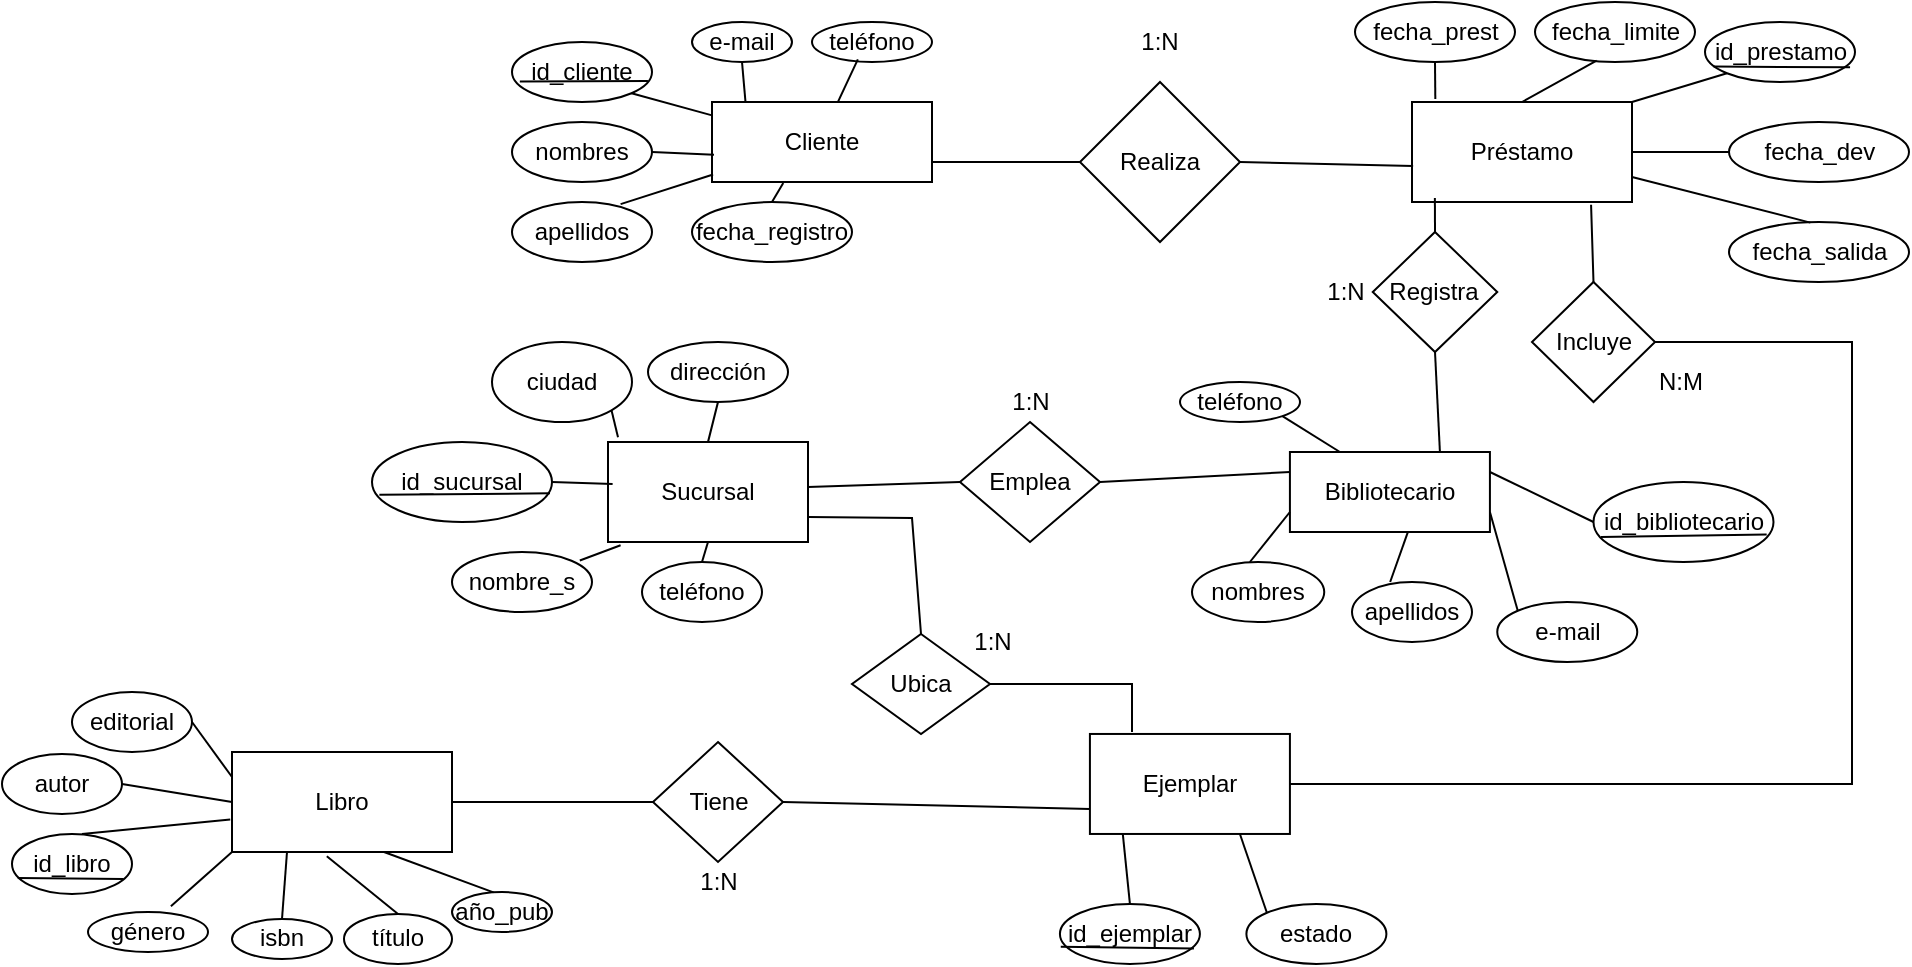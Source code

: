 <mxfile version="26.2.2">
  <diagram id="C6e6HWji11K8Lzq0SIaq" name="Página-2">
    <mxGraphModel dx="1836" dy="613" grid="1" gridSize="10" guides="1" tooltips="1" connect="1" arrows="1" fold="1" page="1" pageScale="1" pageWidth="827" pageHeight="1169" math="0" shadow="0">
      <root>
        <mxCell id="0" />
        <mxCell id="1" parent="0" />
        <mxCell id="Ds_5t9uh8OZDHHNs5jms-2" value="Bibliotecario" style="rounded=0;whiteSpace=wrap;html=1;" parent="1" vertex="1">
          <mxGeometry x="438.96" y="245" width="100" height="40" as="geometry" />
        </mxCell>
        <mxCell id="hqkC7DTs1dxoAoF3-BXV-1" value="Cliente" style="rounded=0;whiteSpace=wrap;html=1;" parent="1" vertex="1">
          <mxGeometry x="150" y="70" width="110" height="40" as="geometry" />
        </mxCell>
        <mxCell id="R-KHB7lNKCPhT3e_57Wl-1" value="id_cliente" style="ellipse;whiteSpace=wrap;html=1;" parent="1" vertex="1">
          <mxGeometry x="50" y="40" width="70" height="30" as="geometry" />
        </mxCell>
        <mxCell id="R-KHB7lNKCPhT3e_57Wl-2" value="" style="endArrow=none;html=1;rounded=0;entryX=1;entryY=1;entryDx=0;entryDy=0;exitX=-0.004;exitY=0.164;exitDx=0;exitDy=0;exitPerimeter=0;" parent="1" source="hqkC7DTs1dxoAoF3-BXV-1" target="R-KHB7lNKCPhT3e_57Wl-1" edge="1">
          <mxGeometry width="50" height="50" relative="1" as="geometry">
            <mxPoint x="380" y="130" as="sourcePoint" />
            <mxPoint x="430" y="80" as="targetPoint" />
          </mxGeometry>
        </mxCell>
        <mxCell id="R-KHB7lNKCPhT3e_57Wl-3" value="" style="endArrow=none;html=1;rounded=0;entryX=0.056;entryY=0.657;entryDx=0;entryDy=0;entryPerimeter=0;exitX=0.971;exitY=0.648;exitDx=0;exitDy=0;exitPerimeter=0;" parent="1" source="R-KHB7lNKCPhT3e_57Wl-1" target="R-KHB7lNKCPhT3e_57Wl-1" edge="1">
          <mxGeometry width="50" height="50" relative="1" as="geometry">
            <mxPoint x="380" y="130" as="sourcePoint" />
            <mxPoint x="248.857" y="10" as="targetPoint" />
          </mxGeometry>
        </mxCell>
        <mxCell id="R-KHB7lNKCPhT3e_57Wl-4" value="nombres" style="ellipse;whiteSpace=wrap;html=1;" parent="1" vertex="1">
          <mxGeometry x="50" y="80" width="70" height="30" as="geometry" />
        </mxCell>
        <mxCell id="R-KHB7lNKCPhT3e_57Wl-5" value="" style="endArrow=none;html=1;rounded=0;entryX=1;entryY=0.5;entryDx=0;entryDy=0;exitX=0.009;exitY=0.659;exitDx=0;exitDy=0;exitPerimeter=0;" parent="1" source="hqkC7DTs1dxoAoF3-BXV-1" target="R-KHB7lNKCPhT3e_57Wl-4" edge="1">
          <mxGeometry width="50" height="50" relative="1" as="geometry">
            <mxPoint x="380" y="70" as="sourcePoint" />
            <mxPoint x="430" y="20" as="targetPoint" />
          </mxGeometry>
        </mxCell>
        <mxCell id="R-KHB7lNKCPhT3e_57Wl-6" value="apellidos" style="ellipse;whiteSpace=wrap;html=1;" parent="1" vertex="1">
          <mxGeometry x="50" y="120" width="70" height="30" as="geometry" />
        </mxCell>
        <mxCell id="R-KHB7lNKCPhT3e_57Wl-7" value="" style="endArrow=none;html=1;rounded=0;exitX=0.776;exitY=0.035;exitDx=0;exitDy=0;exitPerimeter=0;entryX=0.005;entryY=0.907;entryDx=0;entryDy=0;entryPerimeter=0;" parent="1" source="R-KHB7lNKCPhT3e_57Wl-6" target="hqkC7DTs1dxoAoF3-BXV-1" edge="1">
          <mxGeometry width="50" height="50" relative="1" as="geometry">
            <mxPoint x="160" y="120" as="sourcePoint" />
            <mxPoint x="210" y="70" as="targetPoint" />
          </mxGeometry>
        </mxCell>
        <mxCell id="R-KHB7lNKCPhT3e_57Wl-8" value="e-mail" style="ellipse;whiteSpace=wrap;html=1;" parent="1" vertex="1">
          <mxGeometry x="140" y="30" width="50" height="20" as="geometry" />
        </mxCell>
        <mxCell id="R-KHB7lNKCPhT3e_57Wl-9" value="" style="endArrow=none;html=1;rounded=0;entryX=0.5;entryY=1;entryDx=0;entryDy=0;exitX=0.152;exitY=-0.008;exitDx=0;exitDy=0;exitPerimeter=0;" parent="1" source="hqkC7DTs1dxoAoF3-BXV-1" target="R-KHB7lNKCPhT3e_57Wl-8" edge="1">
          <mxGeometry width="50" height="50" relative="1" as="geometry">
            <mxPoint x="160" y="120" as="sourcePoint" />
            <mxPoint x="210" y="70" as="targetPoint" />
          </mxGeometry>
        </mxCell>
        <mxCell id="R-KHB7lNKCPhT3e_57Wl-10" value="teléfono" style="ellipse;whiteSpace=wrap;html=1;" parent="1" vertex="1">
          <mxGeometry x="200" y="30" width="60" height="20" as="geometry" />
        </mxCell>
        <mxCell id="R-KHB7lNKCPhT3e_57Wl-11" value="" style="endArrow=none;html=1;rounded=0;entryX=0.382;entryY=0.933;entryDx=0;entryDy=0;entryPerimeter=0;exitX=0.572;exitY=0.002;exitDx=0;exitDy=0;exitPerimeter=0;" parent="1" source="hqkC7DTs1dxoAoF3-BXV-1" target="R-KHB7lNKCPhT3e_57Wl-10" edge="1">
          <mxGeometry width="50" height="50" relative="1" as="geometry">
            <mxPoint x="160" y="120" as="sourcePoint" />
            <mxPoint x="210" y="70" as="targetPoint" />
          </mxGeometry>
        </mxCell>
        <mxCell id="R-KHB7lNKCPhT3e_57Wl-13" value="fecha_registro" style="ellipse;whiteSpace=wrap;html=1;" parent="1" vertex="1">
          <mxGeometry x="140" y="120" width="80" height="30" as="geometry" />
        </mxCell>
        <mxCell id="R-KHB7lNKCPhT3e_57Wl-14" value="" style="endArrow=none;html=1;rounded=0;entryX=0.324;entryY=1.013;entryDx=0;entryDy=0;entryPerimeter=0;exitX=0.5;exitY=0;exitDx=0;exitDy=0;" parent="1" source="R-KHB7lNKCPhT3e_57Wl-13" target="hqkC7DTs1dxoAoF3-BXV-1" edge="1">
          <mxGeometry width="50" height="50" relative="1" as="geometry">
            <mxPoint x="160" y="120" as="sourcePoint" />
            <mxPoint x="210" y="70" as="targetPoint" />
          </mxGeometry>
        </mxCell>
        <mxCell id="R-KHB7lNKCPhT3e_57Wl-15" value="id_bibliotecario" style="ellipse;whiteSpace=wrap;html=1;" parent="1" vertex="1">
          <mxGeometry x="590.75" y="260" width="90" height="40" as="geometry" />
        </mxCell>
        <mxCell id="R-KHB7lNKCPhT3e_57Wl-16" value="" style="endArrow=none;html=1;rounded=0;entryX=0.962;entryY=0.657;entryDx=0;entryDy=0;entryPerimeter=0;exitX=0.041;exitY=0.686;exitDx=0;exitDy=0;exitPerimeter=0;" parent="1" source="R-KHB7lNKCPhT3e_57Wl-15" target="R-KHB7lNKCPhT3e_57Wl-15" edge="1">
          <mxGeometry width="50" height="50" relative="1" as="geometry">
            <mxPoint x="423.75" y="295" as="sourcePoint" />
            <mxPoint x="473.75" y="245" as="targetPoint" />
          </mxGeometry>
        </mxCell>
        <mxCell id="R-KHB7lNKCPhT3e_57Wl-17" value="" style="endArrow=none;html=1;rounded=0;entryX=0;entryY=0.5;entryDx=0;entryDy=0;exitX=1;exitY=0.25;exitDx=0;exitDy=0;" parent="1" source="Ds_5t9uh8OZDHHNs5jms-2" target="R-KHB7lNKCPhT3e_57Wl-15" edge="1">
          <mxGeometry width="50" height="50" relative="1" as="geometry">
            <mxPoint x="478.75" y="285" as="sourcePoint" />
            <mxPoint x="453.75" y="235" as="targetPoint" />
          </mxGeometry>
        </mxCell>
        <mxCell id="R-KHB7lNKCPhT3e_57Wl-18" value="nombres" style="ellipse;whiteSpace=wrap;html=1;" parent="1" vertex="1">
          <mxGeometry x="390" y="300" width="66.12" height="30" as="geometry" />
        </mxCell>
        <mxCell id="R-KHB7lNKCPhT3e_57Wl-19" value="" style="endArrow=none;html=1;rounded=0;entryX=0;entryY=0.75;entryDx=0;entryDy=0;exitX=0.438;exitY=0;exitDx=0;exitDy=0;exitPerimeter=0;" parent="1" source="R-KHB7lNKCPhT3e_57Wl-18" target="Ds_5t9uh8OZDHHNs5jms-2" edge="1">
          <mxGeometry width="50" height="50" relative="1" as="geometry">
            <mxPoint x="403.75" y="265" as="sourcePoint" />
            <mxPoint x="453.75" y="215" as="targetPoint" />
          </mxGeometry>
        </mxCell>
        <mxCell id="R-KHB7lNKCPhT3e_57Wl-20" value="apellidos" style="ellipse;whiteSpace=wrap;html=1;" parent="1" vertex="1">
          <mxGeometry x="470" y="310" width="60" height="30" as="geometry" />
        </mxCell>
        <mxCell id="R-KHB7lNKCPhT3e_57Wl-21" value="" style="endArrow=none;html=1;rounded=0;entryX=0.591;entryY=0.993;entryDx=0;entryDy=0;entryPerimeter=0;exitX=0.318;exitY=0;exitDx=0;exitDy=0;exitPerimeter=0;" parent="1" source="R-KHB7lNKCPhT3e_57Wl-20" target="Ds_5t9uh8OZDHHNs5jms-2" edge="1">
          <mxGeometry width="50" height="50" relative="1" as="geometry">
            <mxPoint x="403.75" y="265" as="sourcePoint" />
            <mxPoint x="453.75" y="215" as="targetPoint" />
          </mxGeometry>
        </mxCell>
        <mxCell id="R-KHB7lNKCPhT3e_57Wl-22" value="e-mail" style="ellipse;whiteSpace=wrap;html=1;" parent="1" vertex="1">
          <mxGeometry x="542.63" y="320" width="70" height="30" as="geometry" />
        </mxCell>
        <mxCell id="R-KHB7lNKCPhT3e_57Wl-23" value="" style="endArrow=none;html=1;rounded=0;entryX=0;entryY=0;entryDx=0;entryDy=0;exitX=1;exitY=0.75;exitDx=0;exitDy=0;" parent="1" source="Ds_5t9uh8OZDHHNs5jms-2" target="R-KHB7lNKCPhT3e_57Wl-22" edge="1">
          <mxGeometry width="50" height="50" relative="1" as="geometry">
            <mxPoint x="403.75" y="265" as="sourcePoint" />
            <mxPoint x="453.75" y="215" as="targetPoint" />
          </mxGeometry>
        </mxCell>
        <mxCell id="R-KHB7lNKCPhT3e_57Wl-24" value="Libro" style="rounded=0;whiteSpace=wrap;html=1;" parent="1" vertex="1">
          <mxGeometry x="-90" y="395" width="110" height="50" as="geometry" />
        </mxCell>
        <mxCell id="R-KHB7lNKCPhT3e_57Wl-25" value="id_libro" style="ellipse;whiteSpace=wrap;html=1;" parent="1" vertex="1">
          <mxGeometry x="-200" y="435.98" width="60" height="30" as="geometry" />
        </mxCell>
        <mxCell id="R-KHB7lNKCPhT3e_57Wl-26" value="isbn" style="ellipse;whiteSpace=wrap;html=1;" parent="1" vertex="1">
          <mxGeometry x="-90" y="478.48" width="50" height="20" as="geometry" />
        </mxCell>
        <mxCell id="R-KHB7lNKCPhT3e_57Wl-27" value="título" style="ellipse;whiteSpace=wrap;html=1;" parent="1" vertex="1">
          <mxGeometry x="-34" y="475.98" width="54" height="25" as="geometry" />
        </mxCell>
        <mxCell id="R-KHB7lNKCPhT3e_57Wl-29" value="autor" style="ellipse;whiteSpace=wrap;html=1;" parent="1" vertex="1">
          <mxGeometry x="-205" y="395.98" width="60" height="30" as="geometry" />
        </mxCell>
        <mxCell id="R-KHB7lNKCPhT3e_57Wl-30" value="" style="endArrow=none;html=1;rounded=0;exitX=1;exitY=0.5;exitDx=0;exitDy=0;entryX=0;entryY=0.5;entryDx=0;entryDy=0;" parent="1" source="R-KHB7lNKCPhT3e_57Wl-29" target="R-KHB7lNKCPhT3e_57Wl-24" edge="1">
          <mxGeometry width="50" height="50" relative="1" as="geometry">
            <mxPoint x="-106" y="340" as="sourcePoint" />
            <mxPoint x="-56" y="290" as="targetPoint" />
          </mxGeometry>
        </mxCell>
        <mxCell id="R-KHB7lNKCPhT3e_57Wl-31" value="" style="endArrow=none;html=1;rounded=0;exitX=0.583;exitY=0;exitDx=0;exitDy=0;exitPerimeter=0;entryX=-0.008;entryY=0.674;entryDx=0;entryDy=0;entryPerimeter=0;" parent="1" source="R-KHB7lNKCPhT3e_57Wl-25" target="R-KHB7lNKCPhT3e_57Wl-24" edge="1">
          <mxGeometry width="50" height="50" relative="1" as="geometry">
            <mxPoint x="-106" y="340" as="sourcePoint" />
            <mxPoint x="-56" y="290" as="targetPoint" />
          </mxGeometry>
        </mxCell>
        <mxCell id="R-KHB7lNKCPhT3e_57Wl-32" value="" style="endArrow=none;html=1;rounded=0;entryX=0.25;entryY=1;entryDx=0;entryDy=0;exitX=0.5;exitY=0;exitDx=0;exitDy=0;" parent="1" source="R-KHB7lNKCPhT3e_57Wl-26" target="R-KHB7lNKCPhT3e_57Wl-24" edge="1">
          <mxGeometry width="50" height="50" relative="1" as="geometry">
            <mxPoint x="-286" y="460" as="sourcePoint" />
            <mxPoint x="-236" y="410" as="targetPoint" />
          </mxGeometry>
        </mxCell>
        <mxCell id="R-KHB7lNKCPhT3e_57Wl-33" value="" style="endArrow=none;html=1;rounded=0;entryX=0.431;entryY=1.042;entryDx=0;entryDy=0;exitX=0.5;exitY=0;exitDx=0;exitDy=0;entryPerimeter=0;" parent="1" source="R-KHB7lNKCPhT3e_57Wl-27" target="R-KHB7lNKCPhT3e_57Wl-24" edge="1">
          <mxGeometry width="50" height="50" relative="1" as="geometry">
            <mxPoint x="-286" y="460" as="sourcePoint" />
            <mxPoint x="-236" y="410" as="targetPoint" />
          </mxGeometry>
        </mxCell>
        <mxCell id="R-KHB7lNKCPhT3e_57Wl-34" value="editorial" style="ellipse;whiteSpace=wrap;html=1;" parent="1" vertex="1">
          <mxGeometry x="-170" y="365" width="60" height="30" as="geometry" />
        </mxCell>
        <mxCell id="R-KHB7lNKCPhT3e_57Wl-35" value="" style="endArrow=none;html=1;rounded=0;entryX=1;entryY=0.5;entryDx=0;entryDy=0;exitX=0;exitY=0.25;exitDx=0;exitDy=0;" parent="1" source="R-KHB7lNKCPhT3e_57Wl-24" target="R-KHB7lNKCPhT3e_57Wl-34" edge="1">
          <mxGeometry width="50" height="50" relative="1" as="geometry">
            <mxPoint x="-286" y="460" as="sourcePoint" />
            <mxPoint x="-236" y="410" as="targetPoint" />
          </mxGeometry>
        </mxCell>
        <mxCell id="R-KHB7lNKCPhT3e_57Wl-36" value="género" style="ellipse;whiteSpace=wrap;html=1;" parent="1" vertex="1">
          <mxGeometry x="-162" y="475" width="60" height="20" as="geometry" />
        </mxCell>
        <mxCell id="R-KHB7lNKCPhT3e_57Wl-37" value="" style="endArrow=none;html=1;rounded=0;entryX=0.691;entryY=-0.146;entryDx=0;entryDy=0;exitX=0;exitY=1;exitDx=0;exitDy=0;entryPerimeter=0;" parent="1" source="R-KHB7lNKCPhT3e_57Wl-24" target="R-KHB7lNKCPhT3e_57Wl-36" edge="1">
          <mxGeometry width="50" height="50" relative="1" as="geometry">
            <mxPoint x="-286" y="460" as="sourcePoint" />
            <mxPoint x="-236" y="410" as="targetPoint" />
          </mxGeometry>
        </mxCell>
        <mxCell id="R-KHB7lNKCPhT3e_57Wl-38" value="" style="endArrow=none;html=1;rounded=0;exitX=0.048;exitY=0.736;exitDx=0;exitDy=0;exitPerimeter=0;entryX=0.929;entryY=0.751;entryDx=0;entryDy=0;entryPerimeter=0;" parent="1" source="R-KHB7lNKCPhT3e_57Wl-25" target="R-KHB7lNKCPhT3e_57Wl-25" edge="1">
          <mxGeometry width="50" height="50" relative="1" as="geometry">
            <mxPoint x="-306" y="460" as="sourcePoint" />
            <mxPoint x="-256" y="410" as="targetPoint" />
          </mxGeometry>
        </mxCell>
        <mxCell id="R-KHB7lNKCPhT3e_57Wl-39" value="año_pub" style="ellipse;whiteSpace=wrap;html=1;" parent="1" vertex="1">
          <mxGeometry x="20" y="465" width="50" height="20" as="geometry" />
        </mxCell>
        <mxCell id="R-KHB7lNKCPhT3e_57Wl-40" value="" style="endArrow=none;html=1;rounded=0;entryX=0.415;entryY=0.008;entryDx=0;entryDy=0;entryPerimeter=0;exitX=0.691;exitY=1;exitDx=0;exitDy=0;exitPerimeter=0;" parent="1" source="R-KHB7lNKCPhT3e_57Wl-24" target="R-KHB7lNKCPhT3e_57Wl-39" edge="1">
          <mxGeometry width="50" height="50" relative="1" as="geometry">
            <mxPoint x="-296" y="440" as="sourcePoint" />
            <mxPoint x="-246" y="390" as="targetPoint" />
          </mxGeometry>
        </mxCell>
        <mxCell id="R-KHB7lNKCPhT3e_57Wl-41" value="Ejemplar" style="rounded=0;whiteSpace=wrap;html=1;" parent="1" vertex="1">
          <mxGeometry x="338.96" y="385.98" width="100" height="50" as="geometry" />
        </mxCell>
        <mxCell id="R-KHB7lNKCPhT3e_57Wl-42" value="id_ejemplar" style="ellipse;whiteSpace=wrap;html=1;" parent="1" vertex="1">
          <mxGeometry x="323.96" y="470.98" width="70" height="30" as="geometry" />
        </mxCell>
        <mxCell id="R-KHB7lNKCPhT3e_57Wl-43" value="estado" style="ellipse;whiteSpace=wrap;html=1;" parent="1" vertex="1">
          <mxGeometry x="417.2" y="470.98" width="70" height="30" as="geometry" />
        </mxCell>
        <mxCell id="R-KHB7lNKCPhT3e_57Wl-44" value="" style="endArrow=none;html=1;rounded=0;entryX=0.164;entryY=0.992;entryDx=0;entryDy=0;entryPerimeter=0;exitX=0.5;exitY=0;exitDx=0;exitDy=0;" parent="1" source="R-KHB7lNKCPhT3e_57Wl-42" target="R-KHB7lNKCPhT3e_57Wl-41" edge="1">
          <mxGeometry width="50" height="50" relative="1" as="geometry">
            <mxPoint x="-70.04" y="425.98" as="sourcePoint" />
            <mxPoint x="-20.04" y="375.98" as="targetPoint" />
          </mxGeometry>
        </mxCell>
        <mxCell id="R-KHB7lNKCPhT3e_57Wl-45" value="" style="endArrow=none;html=1;rounded=0;entryX=0.75;entryY=1;entryDx=0;entryDy=0;exitX=0;exitY=0;exitDx=0;exitDy=0;" parent="1" source="R-KHB7lNKCPhT3e_57Wl-43" target="R-KHB7lNKCPhT3e_57Wl-41" edge="1">
          <mxGeometry width="50" height="50" relative="1" as="geometry">
            <mxPoint x="-70.04" y="425.98" as="sourcePoint" />
            <mxPoint x="-20.04" y="375.98" as="targetPoint" />
          </mxGeometry>
        </mxCell>
        <mxCell id="R-KHB7lNKCPhT3e_57Wl-46" value="" style="endArrow=none;html=1;rounded=0;entryX=0.957;entryY=0.744;entryDx=0;entryDy=0;entryPerimeter=0;exitX=0.006;exitY=0.712;exitDx=0;exitDy=0;exitPerimeter=0;" parent="1" source="R-KHB7lNKCPhT3e_57Wl-42" target="R-KHB7lNKCPhT3e_57Wl-42" edge="1">
          <mxGeometry width="50" height="50" relative="1" as="geometry">
            <mxPoint x="-70.04" y="475.98" as="sourcePoint" />
            <mxPoint x="-20.04" y="425.98" as="targetPoint" />
          </mxGeometry>
        </mxCell>
        <mxCell id="R-KHB7lNKCPhT3e_57Wl-61" value="Préstamo" style="rounded=0;whiteSpace=wrap;html=1;" parent="1" vertex="1">
          <mxGeometry x="500" y="70" width="110" height="50" as="geometry" />
        </mxCell>
        <mxCell id="R-KHB7lNKCPhT3e_57Wl-62" value="id_prestamo" style="ellipse;whiteSpace=wrap;html=1;" parent="1" vertex="1">
          <mxGeometry x="646.5" y="30" width="75" height="30" as="geometry" />
        </mxCell>
        <mxCell id="R-KHB7lNKCPhT3e_57Wl-63" value="" style="endArrow=none;html=1;rounded=0;entryX=0;entryY=1;entryDx=0;entryDy=0;exitX=1;exitY=0;exitDx=0;exitDy=0;" parent="1" source="R-KHB7lNKCPhT3e_57Wl-61" target="R-KHB7lNKCPhT3e_57Wl-62" edge="1">
          <mxGeometry width="50" height="50" relative="1" as="geometry">
            <mxPoint x="481.5" y="120" as="sourcePoint" />
            <mxPoint x="531.5" y="70" as="targetPoint" />
          </mxGeometry>
        </mxCell>
        <mxCell id="R-KHB7lNKCPhT3e_57Wl-64" value="fecha_prest" style="ellipse;whiteSpace=wrap;html=1;" parent="1" vertex="1">
          <mxGeometry x="471.5" y="20" width="80" height="30" as="geometry" />
        </mxCell>
        <mxCell id="R-KHB7lNKCPhT3e_57Wl-65" value="" style="endArrow=none;html=1;rounded=0;entryX=0.5;entryY=1;entryDx=0;entryDy=0;exitX=0.106;exitY=-0.03;exitDx=0;exitDy=0;exitPerimeter=0;" parent="1" source="R-KHB7lNKCPhT3e_57Wl-61" target="R-KHB7lNKCPhT3e_57Wl-64" edge="1">
          <mxGeometry width="50" height="50" relative="1" as="geometry">
            <mxPoint x="481.5" y="120" as="sourcePoint" />
            <mxPoint x="531.5" y="70" as="targetPoint" />
          </mxGeometry>
        </mxCell>
        <mxCell id="R-KHB7lNKCPhT3e_57Wl-66" value="" style="endArrow=none;html=1;rounded=0;exitX=0.057;exitY=0.743;exitDx=0;exitDy=0;exitPerimeter=0;entryX=0.967;entryY=0.756;entryDx=0;entryDy=0;entryPerimeter=0;" parent="1" source="R-KHB7lNKCPhT3e_57Wl-62" target="R-KHB7lNKCPhT3e_57Wl-62" edge="1">
          <mxGeometry width="50" height="50" relative="1" as="geometry">
            <mxPoint x="481.5" y="120" as="sourcePoint" />
            <mxPoint x="691.5" y="52" as="targetPoint" />
          </mxGeometry>
        </mxCell>
        <mxCell id="R-KHB7lNKCPhT3e_57Wl-67" value="fecha_salida" style="ellipse;whiteSpace=wrap;html=1;" parent="1" vertex="1">
          <mxGeometry x="658.5" y="130" width="90" height="30" as="geometry" />
        </mxCell>
        <mxCell id="R-KHB7lNKCPhT3e_57Wl-68" value="" style="endArrow=none;html=1;rounded=0;entryX=0.452;entryY=0.01;entryDx=0;entryDy=0;exitX=1;exitY=0.75;exitDx=0;exitDy=0;entryPerimeter=0;" parent="1" source="R-KHB7lNKCPhT3e_57Wl-61" target="R-KHB7lNKCPhT3e_57Wl-67" edge="1">
          <mxGeometry width="50" height="50" relative="1" as="geometry">
            <mxPoint x="541.5" y="210" as="sourcePoint" />
            <mxPoint x="591.5" y="160" as="targetPoint" />
          </mxGeometry>
        </mxCell>
        <mxCell id="R-KHB7lNKCPhT3e_57Wl-69" value="fecha_limite" style="ellipse;whiteSpace=wrap;html=1;" parent="1" vertex="1">
          <mxGeometry x="561.5" y="20" width="80" height="30" as="geometry" />
        </mxCell>
        <mxCell id="R-KHB7lNKCPhT3e_57Wl-70" value="" style="endArrow=none;html=1;rounded=0;entryX=0.385;entryY=0.978;entryDx=0;entryDy=0;entryPerimeter=0;exitX=0.5;exitY=0;exitDx=0;exitDy=0;" parent="1" source="R-KHB7lNKCPhT3e_57Wl-61" target="R-KHB7lNKCPhT3e_57Wl-69" edge="1">
          <mxGeometry width="50" height="50" relative="1" as="geometry">
            <mxPoint x="541.5" y="210" as="sourcePoint" />
            <mxPoint x="591.5" y="160" as="targetPoint" />
          </mxGeometry>
        </mxCell>
        <mxCell id="R-KHB7lNKCPhT3e_57Wl-71" value="fecha_dev" style="ellipse;whiteSpace=wrap;html=1;" parent="1" vertex="1">
          <mxGeometry x="658.5" y="80" width="90" height="30" as="geometry" />
        </mxCell>
        <mxCell id="R-KHB7lNKCPhT3e_57Wl-72" value="" style="endArrow=none;html=1;rounded=0;entryX=0;entryY=0.5;entryDx=0;entryDy=0;exitX=1;exitY=0.5;exitDx=0;exitDy=0;" parent="1" source="R-KHB7lNKCPhT3e_57Wl-61" target="R-KHB7lNKCPhT3e_57Wl-71" edge="1">
          <mxGeometry width="50" height="50" relative="1" as="geometry">
            <mxPoint x="541.5" y="210" as="sourcePoint" />
            <mxPoint x="591.5" y="160" as="targetPoint" />
          </mxGeometry>
        </mxCell>
        <mxCell id="R-KHB7lNKCPhT3e_57Wl-84" value="Realiza" style="rhombus;whiteSpace=wrap;html=1;" parent="1" vertex="1">
          <mxGeometry x="334" y="60" width="80" height="80" as="geometry" />
        </mxCell>
        <mxCell id="R-KHB7lNKCPhT3e_57Wl-85" value="" style="endArrow=none;html=1;rounded=0;entryX=0;entryY=0.5;entryDx=0;entryDy=0;exitX=1;exitY=0.75;exitDx=0;exitDy=0;" parent="1" source="hqkC7DTs1dxoAoF3-BXV-1" target="R-KHB7lNKCPhT3e_57Wl-84" edge="1">
          <mxGeometry width="50" height="50" relative="1" as="geometry">
            <mxPoint x="330" y="160" as="sourcePoint" />
            <mxPoint x="380" y="110" as="targetPoint" />
          </mxGeometry>
        </mxCell>
        <mxCell id="R-KHB7lNKCPhT3e_57Wl-86" value="" style="endArrow=none;html=1;rounded=0;entryX=0.005;entryY=0.64;entryDx=0;entryDy=0;exitX=1;exitY=0.5;exitDx=0;exitDy=0;entryPerimeter=0;" parent="1" source="R-KHB7lNKCPhT3e_57Wl-84" target="R-KHB7lNKCPhT3e_57Wl-61" edge="1">
          <mxGeometry width="50" height="50" relative="1" as="geometry">
            <mxPoint x="330" y="160" as="sourcePoint" />
            <mxPoint x="380" y="110" as="targetPoint" />
          </mxGeometry>
        </mxCell>
        <mxCell id="R-KHB7lNKCPhT3e_57Wl-87" value="1:N" style="text;html=1;align=center;verticalAlign=middle;whiteSpace=wrap;rounded=0;" parent="1" vertex="1">
          <mxGeometry x="344" y="25" width="60" height="30" as="geometry" />
        </mxCell>
        <mxCell id="R-KHB7lNKCPhT3e_57Wl-88" value="Registra" style="rhombus;whiteSpace=wrap;html=1;" parent="1" vertex="1">
          <mxGeometry x="480.38" y="135" width="62.25" height="60" as="geometry" />
        </mxCell>
        <mxCell id="R-KHB7lNKCPhT3e_57Wl-89" value="" style="endArrow=none;html=1;rounded=0;entryX=0.5;entryY=1;entryDx=0;entryDy=0;exitX=0.75;exitY=0;exitDx=0;exitDy=0;" parent="1" source="Ds_5t9uh8OZDHHNs5jms-2" target="R-KHB7lNKCPhT3e_57Wl-88" edge="1">
          <mxGeometry width="50" height="50" relative="1" as="geometry">
            <mxPoint x="512" y="240" as="sourcePoint" />
            <mxPoint x="400" y="230" as="targetPoint" />
          </mxGeometry>
        </mxCell>
        <mxCell id="R-KHB7lNKCPhT3e_57Wl-90" value="" style="endArrow=none;html=1;rounded=0;entryX=0.104;entryY=0.96;entryDx=0;entryDy=0;exitX=0.5;exitY=0;exitDx=0;exitDy=0;entryPerimeter=0;" parent="1" source="R-KHB7lNKCPhT3e_57Wl-88" target="R-KHB7lNKCPhT3e_57Wl-61" edge="1">
          <mxGeometry width="50" height="50" relative="1" as="geometry">
            <mxPoint x="420" y="270" as="sourcePoint" />
            <mxPoint x="470" y="220" as="targetPoint" />
          </mxGeometry>
        </mxCell>
        <mxCell id="R-KHB7lNKCPhT3e_57Wl-91" value="1:N" style="text;html=1;align=center;verticalAlign=middle;whiteSpace=wrap;rounded=0;" parent="1" vertex="1">
          <mxGeometry x="437.24" y="150" width="60" height="30" as="geometry" />
        </mxCell>
        <mxCell id="R-KHB7lNKCPhT3e_57Wl-92" value="Tiene" style="rhombus;whiteSpace=wrap;html=1;" parent="1" vertex="1">
          <mxGeometry x="120.5" y="390" width="65" height="60" as="geometry" />
        </mxCell>
        <mxCell id="R-KHB7lNKCPhT3e_57Wl-93" value="" style="endArrow=none;html=1;rounded=0;entryX=1;entryY=0.5;entryDx=0;entryDy=0;exitX=0;exitY=0.75;exitDx=0;exitDy=0;" parent="1" source="R-KHB7lNKCPhT3e_57Wl-41" target="R-KHB7lNKCPhT3e_57Wl-92" edge="1">
          <mxGeometry width="50" height="50" relative="1" as="geometry">
            <mxPoint x="-56" y="415" as="sourcePoint" />
            <mxPoint x="14" y="390" as="targetPoint" />
          </mxGeometry>
        </mxCell>
        <mxCell id="R-KHB7lNKCPhT3e_57Wl-94" value="" style="endArrow=none;html=1;rounded=0;entryX=1;entryY=0.5;entryDx=0;entryDy=0;exitX=0;exitY=0.5;exitDx=0;exitDy=0;" parent="1" source="R-KHB7lNKCPhT3e_57Wl-92" target="R-KHB7lNKCPhT3e_57Wl-24" edge="1">
          <mxGeometry width="50" height="50" relative="1" as="geometry">
            <mxPoint x="-36" y="440" as="sourcePoint" />
            <mxPoint x="14" y="390" as="targetPoint" />
          </mxGeometry>
        </mxCell>
        <mxCell id="R-KHB7lNKCPhT3e_57Wl-95" value="1:N" style="text;html=1;align=center;verticalAlign=middle;resizable=0;points=[];autosize=1;strokeColor=none;fillColor=none;" parent="1" vertex="1">
          <mxGeometry x="133" y="445" width="40" height="30" as="geometry" />
        </mxCell>
        <mxCell id="R-KHB7lNKCPhT3e_57Wl-96" value="Sucursal" style="rounded=0;whiteSpace=wrap;html=1;" parent="1" vertex="1">
          <mxGeometry x="98" y="240" width="100" height="50" as="geometry" />
        </mxCell>
        <mxCell id="R-KHB7lNKCPhT3e_57Wl-97" value="id_sucursal" style="ellipse;whiteSpace=wrap;html=1;" parent="1" vertex="1">
          <mxGeometry x="-20" y="240" width="90" height="40" as="geometry" />
        </mxCell>
        <mxCell id="R-KHB7lNKCPhT3e_57Wl-98" value="" style="endArrow=none;html=1;rounded=0;entryX=0.041;entryY=0.658;entryDx=0;entryDy=0;entryPerimeter=0;exitX=0.989;exitY=0.642;exitDx=0;exitDy=0;exitPerimeter=0;" parent="1" source="R-KHB7lNKCPhT3e_57Wl-97" target="R-KHB7lNKCPhT3e_57Wl-97" edge="1">
          <mxGeometry width="50" height="50" relative="1" as="geometry">
            <mxPoint x="110" y="330" as="sourcePoint" />
            <mxPoint x="160" y="280" as="targetPoint" />
          </mxGeometry>
        </mxCell>
        <mxCell id="R-KHB7lNKCPhT3e_57Wl-99" value="" style="endArrow=none;html=1;rounded=0;entryX=1;entryY=0.5;entryDx=0;entryDy=0;exitX=0.023;exitY=0.42;exitDx=0;exitDy=0;exitPerimeter=0;" parent="1" source="R-KHB7lNKCPhT3e_57Wl-96" target="R-KHB7lNKCPhT3e_57Wl-97" edge="1">
          <mxGeometry width="50" height="50" relative="1" as="geometry">
            <mxPoint x="110" y="330" as="sourcePoint" />
            <mxPoint x="160" y="280" as="targetPoint" />
          </mxGeometry>
        </mxCell>
        <mxCell id="R-KHB7lNKCPhT3e_57Wl-100" value="nombre_s" style="ellipse;whiteSpace=wrap;html=1;" parent="1" vertex="1">
          <mxGeometry x="20" y="295" width="70" height="30" as="geometry" />
        </mxCell>
        <mxCell id="R-KHB7lNKCPhT3e_57Wl-101" value="" style="endArrow=none;html=1;rounded=0;entryX=0.063;entryY=1.033;entryDx=0;entryDy=0;entryPerimeter=0;exitX=0.913;exitY=0.142;exitDx=0;exitDy=0;exitPerimeter=0;" parent="1" source="R-KHB7lNKCPhT3e_57Wl-100" target="R-KHB7lNKCPhT3e_57Wl-96" edge="1">
          <mxGeometry width="50" height="50" relative="1" as="geometry">
            <mxPoint x="110" y="330" as="sourcePoint" />
            <mxPoint x="160" y="280" as="targetPoint" />
          </mxGeometry>
        </mxCell>
        <mxCell id="R-KHB7lNKCPhT3e_57Wl-102" value="ciudad" style="ellipse;whiteSpace=wrap;html=1;" parent="1" vertex="1">
          <mxGeometry x="40" y="190" width="70" height="40" as="geometry" />
        </mxCell>
        <mxCell id="R-KHB7lNKCPhT3e_57Wl-103" value="" style="endArrow=none;html=1;rounded=0;entryX=1;entryY=1;entryDx=0;entryDy=0;exitX=0.05;exitY=-0.047;exitDx=0;exitDy=0;exitPerimeter=0;" parent="1" source="R-KHB7lNKCPhT3e_57Wl-96" target="R-KHB7lNKCPhT3e_57Wl-102" edge="1">
          <mxGeometry width="50" height="50" relative="1" as="geometry">
            <mxPoint x="110" y="330" as="sourcePoint" />
            <mxPoint x="160" y="280" as="targetPoint" />
          </mxGeometry>
        </mxCell>
        <mxCell id="R-KHB7lNKCPhT3e_57Wl-104" value="dirección" style="ellipse;whiteSpace=wrap;html=1;" parent="1" vertex="1">
          <mxGeometry x="118" y="190" width="70" height="30" as="geometry" />
        </mxCell>
        <mxCell id="R-KHB7lNKCPhT3e_57Wl-105" value="" style="endArrow=none;html=1;rounded=0;entryX=0.5;entryY=1;entryDx=0;entryDy=0;exitX=0.5;exitY=0;exitDx=0;exitDy=0;" parent="1" source="R-KHB7lNKCPhT3e_57Wl-96" target="R-KHB7lNKCPhT3e_57Wl-104" edge="1">
          <mxGeometry width="50" height="50" relative="1" as="geometry">
            <mxPoint x="190" y="280" as="sourcePoint" />
            <mxPoint x="240" y="230" as="targetPoint" />
          </mxGeometry>
        </mxCell>
        <mxCell id="R-KHB7lNKCPhT3e_57Wl-106" value="teléfono" style="ellipse;whiteSpace=wrap;html=1;" parent="1" vertex="1">
          <mxGeometry x="115" y="300" width="60" height="30" as="geometry" />
        </mxCell>
        <mxCell id="R-KHB7lNKCPhT3e_57Wl-107" value="" style="endArrow=none;html=1;rounded=0;entryX=0.5;entryY=1;entryDx=0;entryDy=0;exitX=0.5;exitY=0;exitDx=0;exitDy=0;" parent="1" source="R-KHB7lNKCPhT3e_57Wl-106" target="R-KHB7lNKCPhT3e_57Wl-96" edge="1">
          <mxGeometry width="50" height="50" relative="1" as="geometry">
            <mxPoint x="190" y="280" as="sourcePoint" />
            <mxPoint x="240" y="230" as="targetPoint" />
          </mxGeometry>
        </mxCell>
        <mxCell id="R-KHB7lNKCPhT3e_57Wl-108" value="Emplea" style="rhombus;whiteSpace=wrap;html=1;" parent="1" vertex="1">
          <mxGeometry x="274" y="230" width="70" height="60" as="geometry" />
        </mxCell>
        <mxCell id="R-KHB7lNKCPhT3e_57Wl-109" value="" style="endArrow=none;html=1;rounded=0;entryX=0;entryY=0.5;entryDx=0;entryDy=0;exitX=1;exitY=0.25;exitDx=0;exitDy=0;" parent="1" target="R-KHB7lNKCPhT3e_57Wl-108" edge="1">
          <mxGeometry width="50" height="50" relative="1" as="geometry">
            <mxPoint x="198" y="262.5" as="sourcePoint" />
            <mxPoint x="200" y="305" as="targetPoint" />
          </mxGeometry>
        </mxCell>
        <mxCell id="R-KHB7lNKCPhT3e_57Wl-110" value="" style="endArrow=none;html=1;rounded=0;entryX=0;entryY=0.25;entryDx=0;entryDy=0;exitX=1;exitY=0.5;exitDx=0;exitDy=0;" parent="1" source="R-KHB7lNKCPhT3e_57Wl-108" target="Ds_5t9uh8OZDHHNs5jms-2" edge="1">
          <mxGeometry width="50" height="50" relative="1" as="geometry">
            <mxPoint x="132.76" y="345" as="sourcePoint" />
            <mxPoint x="430.0" y="245" as="targetPoint" />
          </mxGeometry>
        </mxCell>
        <mxCell id="R-KHB7lNKCPhT3e_57Wl-111" value="1:N" style="text;html=1;align=center;verticalAlign=middle;resizable=0;points=[];autosize=1;strokeColor=none;fillColor=none;" parent="1" vertex="1">
          <mxGeometry x="289" y="205" width="40" height="30" as="geometry" />
        </mxCell>
        <mxCell id="R-KHB7lNKCPhT3e_57Wl-119" value="" style="endArrow=none;html=1;rounded=0;exitX=1;exitY=0.5;exitDx=0;exitDy=0;entryX=1;entryY=0.5;entryDx=0;entryDy=0;" parent="1" source="R-KHB7lNKCPhT3e_57Wl-41" target="R-KHB7lNKCPhT3e_57Wl-120" edge="1">
          <mxGeometry width="50" height="50" relative="1" as="geometry">
            <mxPoint x="389.96" y="360.98" as="sourcePoint" />
            <mxPoint x="748.496" y="289.996" as="targetPoint" />
            <Array as="points">
              <mxPoint x="549.96" y="410.98" />
              <mxPoint x="720" y="411" />
              <mxPoint x="720" y="190" />
            </Array>
          </mxGeometry>
        </mxCell>
        <mxCell id="R-KHB7lNKCPhT3e_57Wl-120" value="Incluye" style="rhombus;whiteSpace=wrap;html=1;rotation=0;" parent="1" vertex="1">
          <mxGeometry x="560" y="160" width="61.5" height="60" as="geometry" />
        </mxCell>
        <mxCell id="R-KHB7lNKCPhT3e_57Wl-121" value="" style="endArrow=none;html=1;rounded=0;entryX=0.814;entryY=1.028;entryDx=0;entryDy=0;exitX=0.5;exitY=0;exitDx=0;exitDy=0;entryPerimeter=0;" parent="1" source="R-KHB7lNKCPhT3e_57Wl-120" target="R-KHB7lNKCPhT3e_57Wl-61" edge="1">
          <mxGeometry width="50" height="50" relative="1" as="geometry">
            <mxPoint x="480" y="350" as="sourcePoint" />
            <mxPoint x="530" y="300" as="targetPoint" />
          </mxGeometry>
        </mxCell>
        <mxCell id="R-KHB7lNKCPhT3e_57Wl-122" value="N:M" style="text;html=1;align=center;verticalAlign=middle;resizable=0;points=[];autosize=1;strokeColor=none;fillColor=none;" parent="1" vertex="1">
          <mxGeometry x="608.5" y="195" width="50" height="30" as="geometry" />
        </mxCell>
        <mxCell id="R-KHB7lNKCPhT3e_57Wl-124" value="Ubica" style="rhombus;whiteSpace=wrap;html=1;" parent="1" vertex="1">
          <mxGeometry x="220" y="335.98" width="69" height="50" as="geometry" />
        </mxCell>
        <mxCell id="R-KHB7lNKCPhT3e_57Wl-125" value="" style="endArrow=none;html=1;rounded=0;exitX=1;exitY=0.5;exitDx=0;exitDy=0;" parent="1" source="R-KHB7lNKCPhT3e_57Wl-124" edge="1">
          <mxGeometry width="50" height="50" relative="1" as="geometry">
            <mxPoint x="200" y="430" as="sourcePoint" />
            <mxPoint x="360" y="385" as="targetPoint" />
            <Array as="points">
              <mxPoint x="360" y="361" />
            </Array>
          </mxGeometry>
        </mxCell>
        <mxCell id="R-KHB7lNKCPhT3e_57Wl-126" value="" style="endArrow=none;html=1;rounded=0;entryX=0.5;entryY=0;entryDx=0;entryDy=0;exitX=1;exitY=0.75;exitDx=0;exitDy=0;" parent="1" source="R-KHB7lNKCPhT3e_57Wl-96" target="R-KHB7lNKCPhT3e_57Wl-124" edge="1">
          <mxGeometry width="50" height="50" relative="1" as="geometry">
            <mxPoint x="250" y="280" as="sourcePoint" />
            <mxPoint x="250" y="380" as="targetPoint" />
            <Array as="points">
              <mxPoint x="250" y="278" />
            </Array>
          </mxGeometry>
        </mxCell>
        <mxCell id="eb_Ly4uFovEAGoLQAC6n-5" value="1:N" style="text;html=1;align=center;verticalAlign=middle;resizable=0;points=[];autosize=1;strokeColor=none;fillColor=none;" parent="1" vertex="1">
          <mxGeometry x="270" y="325" width="40" height="30" as="geometry" />
        </mxCell>
        <mxCell id="IdTXhS_0OPpzjTIY9GB1-1" value="teléfono" style="ellipse;whiteSpace=wrap;html=1;" parent="1" vertex="1">
          <mxGeometry x="384" y="210" width="60" height="20" as="geometry" />
        </mxCell>
        <mxCell id="IdTXhS_0OPpzjTIY9GB1-2" value="" style="endArrow=none;html=1;rounded=0;entryX=1;entryY=1;entryDx=0;entryDy=0;exitX=0.25;exitY=0;exitDx=0;exitDy=0;" parent="1" source="Ds_5t9uh8OZDHHNs5jms-2" target="IdTXhS_0OPpzjTIY9GB1-1" edge="1">
          <mxGeometry width="50" height="50" relative="1" as="geometry">
            <mxPoint x="400" y="310" as="sourcePoint" />
            <mxPoint x="450" y="260" as="targetPoint" />
          </mxGeometry>
        </mxCell>
      </root>
    </mxGraphModel>
  </diagram>
</mxfile>
